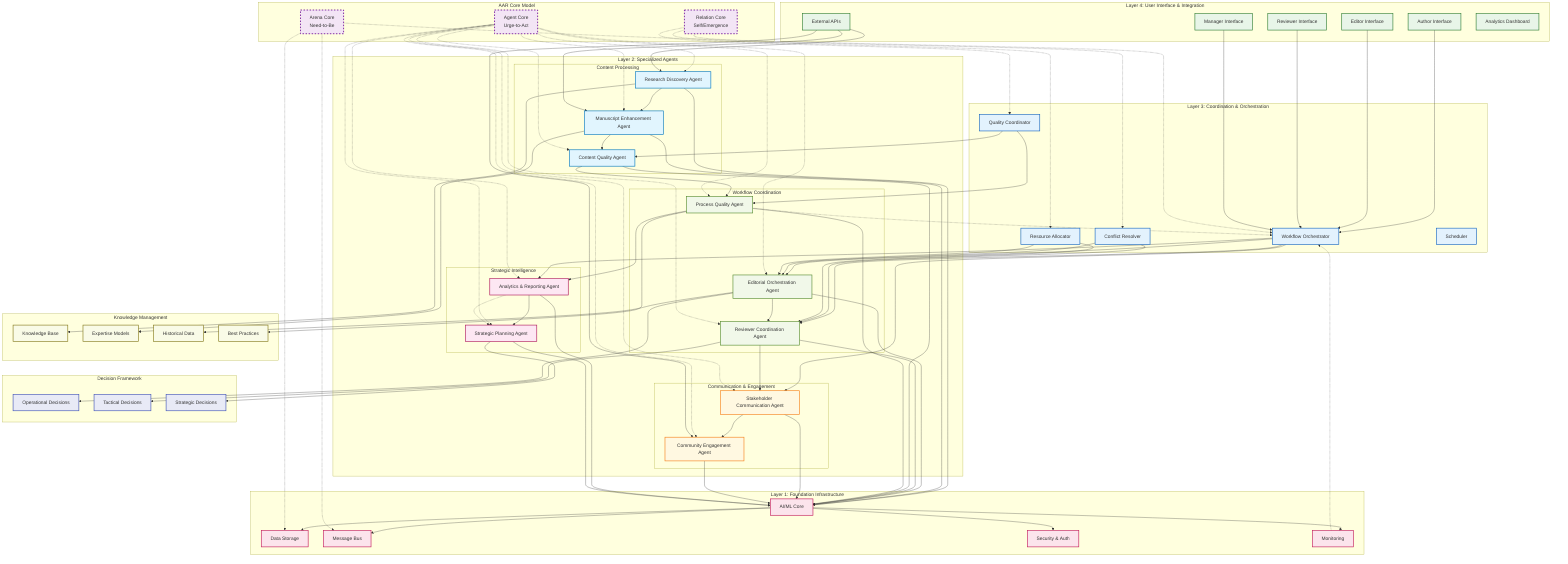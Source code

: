 graph TB
    %% Autonomous Agent Architecture for Academic Publishing
    
    %% Layer 4: User Interface and Integration
    subgraph "Layer 4: User Interface & Integration"
        UI_AUTH[Author Interface]
        UI_ED[Editor Interface]
        UI_REV[Reviewer Interface]
        UI_MGR[Manager Interface]
        API_EXT[External APIs]
        DASH[Analytics Dashboard]
    end
    
    %% Layer 3: Coordination and Orchestration
    subgraph "Layer 3: Coordination & Orchestration"
        COORD[Workflow Orchestrator]
        CONFLICT[Conflict Resolver]
        RESOURCE[Resource Allocator]
        QA_COORD[Quality Coordinator]
        SCHED[Scheduler]
    end
    
    %% Layer 2: Specialized Agent Layer
    subgraph "Layer 2: Specialized Agents"
        %% Content Processing Agents
        subgraph "Content Processing"
            RDA[Research Discovery Agent]
            MEA[Manuscript Enhancement Agent]
            CQA[Content Quality Agent]
        end
        
        %% Workflow Coordination Agents
        subgraph "Workflow Coordination"
            EOA[Editorial Orchestration Agent]
            RCA[Reviewer Coordination Agent]
            PQA[Process Quality Agent]
        end
        
        %% Communication Agents
        subgraph "Communication & Engagement"
            SCA[Stakeholder Communication Agent]
            CEA[Community Engagement Agent]
        end
        
        %% Strategic Intelligence Agents
        subgraph "Strategic Intelligence"
            ARA[Analytics & Reporting Agent]
            SPA[Strategic Planning Agent]
        end
    end
    
    %% Layer 1: Foundation Infrastructure
    subgraph "Layer 1: Foundation Infrastructure"
        AI_CORE[AI/ML Core]
        DATA_STORE[Data Storage]
        MSG_BUS[Message Bus]
        SEC_AUTH[Security & Auth]
        MONITOR[Monitoring]
    end
    
    %% Agent-Arena-Relation (AAR) Core
    subgraph "AAR Core Model"
        AGENT_CORE[Agent Core<br/>Urge-to-Act]
        ARENA_CORE[Arena Core<br/>Need-to-Be]
        RELATION_CORE[Relation Core<br/>Self/Emergence]
    end
    
    %% Connections between layers
    UI_AUTH --> COORD
    UI_ED --> COORD
    UI_REV --> COORD
    UI_MGR --> COORD
    
    COORD --> EOA
    COORD --> RCA
    COORD --> SCA
    COORD --> ARA
    
    CONFLICT --> EOA
    CONFLICT --> RCA
    RESOURCE --> EOA
    RESOURCE --> RCA
    QA_COORD --> CQA
    QA_COORD --> PQA
    
    %% Agent interactions
    RDA --> MEA
    MEA --> CQA
    EOA --> RCA
    RCA --> SCA
    CQA --> PQA
    PQA --> ARA
    ARA --> SPA
    SCA --> CEA
    
    %% Foundation connections
    RDA --> AI_CORE
    MEA --> AI_CORE
    EOA --> AI_CORE
    RCA --> AI_CORE
    CQA --> AI_CORE
    PQA --> AI_CORE
    SCA --> AI_CORE
    CEA --> AI_CORE
    ARA --> AI_CORE
    SPA --> AI_CORE
    
    AI_CORE --> DATA_STORE
    AI_CORE --> MSG_BUS
    AI_CORE --> SEC_AUTH
    AI_CORE --> MONITOR
    
    %% AAR Core connections
    AGENT_CORE -.-> RDA
    AGENT_CORE -.-> MEA
    AGENT_CORE -.-> EOA
    AGENT_CORE -.-> RCA
    AGENT_CORE -.-> CQA
    AGENT_CORE -.-> PQA
    AGENT_CORE -.-> SCA
    AGENT_CORE -.-> CEA
    AGENT_CORE -.-> ARA
    AGENT_CORE -.-> SPA
    
    ARENA_CORE -.-> DATA_STORE
    ARENA_CORE -.-> MSG_BUS
    ARENA_CORE -.-> COORD
    
    RELATION_CORE -.-> CONFLICT
    RELATION_CORE -.-> RESOURCE
    RELATION_CORE -.-> QA_COORD
    
    %% Decision Points
    subgraph "Decision Framework"
        OP_DEC[Operational Decisions]
        TAC_DEC[Tactical Decisions]
        STRAT_DEC[Strategic Decisions]
    end
    
    EOA --> OP_DEC
    RCA --> TAC_DEC
    SPA --> STRAT_DEC
    
    %% Knowledge Management
    subgraph "Knowledge Management"
        KB[Knowledge Base]
        EXPERT[Expertise Models]
        HIST[Historical Data]
        BEST[Best Practices]
    end
    
    RDA --> KB
    MEA --> EXPERT
    EOA --> HIST
    PQA --> BEST
    
    %% External Integrations
    API_EXT --> RDA
    API_EXT --> MEA
    API_EXT --> CEA
    
    %% Feedback Loops
    MONITOR -.-> COORD
    ARA -.-> SPA
    PQA -.-> COORD
    
    %% Styling
    classDef layer4 fill:#e8f5e8,stroke:#2e7d32,stroke-width:2px
    classDef layer3 fill:#e3f2fd,stroke:#1565c0,stroke-width:2px
    classDef layer2 fill:#fff3e0,stroke:#ef6c00,stroke-width:2px
    classDef layer1 fill:#fce4ec,stroke:#c2185b,stroke-width:2px
    classDef aar fill:#f3e5f5,stroke:#7b1fa2,stroke-width:3px,stroke-dasharray: 5 5
    classDef content fill:#e1f5fe,stroke:#0277bd,stroke-width:2px
    classDef workflow fill:#f1f8e9,stroke:#558b2f,stroke-width:2px
    classDef communication fill:#fff8e1,stroke:#f57f17,stroke-width:2px
    classDef strategic fill:#fde7f3,stroke:#ad1457,stroke-width:2px
    classDef decision fill:#e8eaf6,stroke:#3f51b5,stroke-width:2px
    classDef knowledge fill:#f9fbe7,stroke:#827717,stroke-width:2px
    
    class UI_AUTH,UI_ED,UI_REV,UI_MGR,API_EXT,DASH layer4
    class COORD,CONFLICT,RESOURCE,QA_COORD,SCHED layer3
    class AI_CORE,DATA_STORE,MSG_BUS,SEC_AUTH,MONITOR layer1
    class AGENT_CORE,ARENA_CORE,RELATION_CORE aar
    class RDA,MEA,CQA content
    class EOA,RCA,PQA workflow
    class SCA,CEA communication
    class ARA,SPA strategic
    class OP_DEC,TAC_DEC,STRAT_DEC decision
    class KB,EXPERT,HIST,BEST knowledge